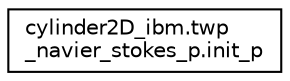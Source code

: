 digraph "Graphical Class Hierarchy"
{
 // LATEX_PDF_SIZE
  edge [fontname="Helvetica",fontsize="10",labelfontname="Helvetica",labelfontsize="10"];
  node [fontname="Helvetica",fontsize="10",shape=record];
  rankdir="LR";
  Node0 [label="cylinder2D_ibm.twp\l_navier_stokes_p.init_p",height=0.2,width=0.4,color="black", fillcolor="white", style="filled",URL="$classcylinder2D__ibm_1_1twp__navier__stokes__p_1_1init__p.html",tooltip=" "];
}
